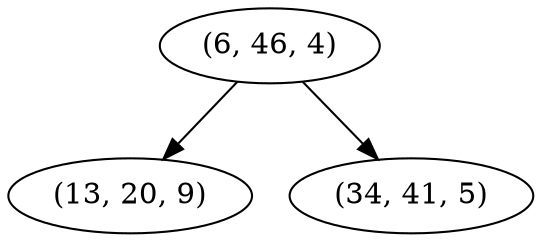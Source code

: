 digraph tree {
    "(6, 46, 4)";
    "(13, 20, 9)";
    "(34, 41, 5)";
    "(6, 46, 4)" -> "(13, 20, 9)";
    "(6, 46, 4)" -> "(34, 41, 5)";
}
